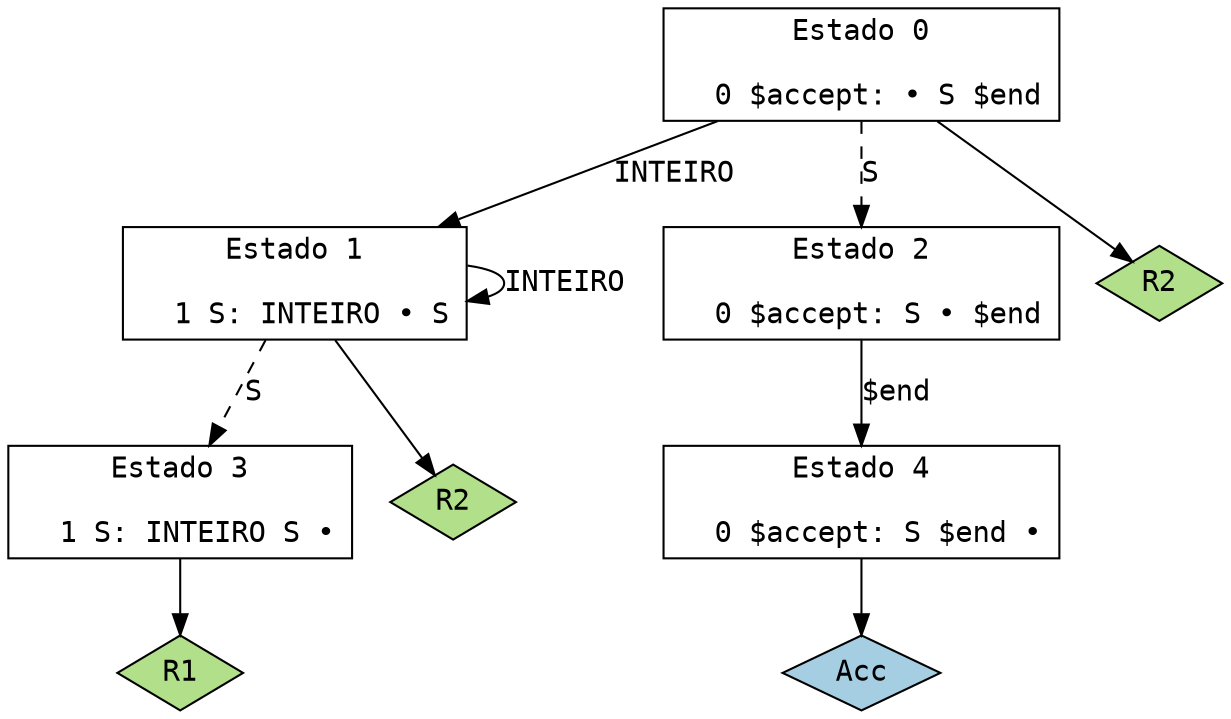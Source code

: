 // Gerado por GNU Bison 3.8.2.
// Relate erros para <bug-bison@gnu.org>.
// Site: <https://www.gnu.org/software/bison/>.

digraph "g3.y"
{
  node [fontname = courier, shape = box, colorscheme = paired6]
  edge [fontname = courier]

  0 [label="Estado 0\n\l  0 $accept: • S $end\l"]
  0 -> 1 [style=solid label="INTEIRO"]
  0 -> 2 [style=dashed label="S"]
  0 -> "0R2" [style=solid]
 "0R2" [label="R2", fillcolor=3, shape=diamond, style=filled]
  1 [label="Estado 1\n\l  1 S: INTEIRO • S\l"]
  1 -> 1 [style=solid label="INTEIRO"]
  1 -> 3 [style=dashed label="S"]
  1 -> "1R2" [style=solid]
 "1R2" [label="R2", fillcolor=3, shape=diamond, style=filled]
  2 [label="Estado 2\n\l  0 $accept: S • $end\l"]
  2 -> 4 [style=solid label="$end"]
  3 [label="Estado 3\n\l  1 S: INTEIRO S •\l"]
  3 -> "3R1" [style=solid]
 "3R1" [label="R1", fillcolor=3, shape=diamond, style=filled]
  4 [label="Estado 4\n\l  0 $accept: S $end •\l"]
  4 -> "4R0" [style=solid]
 "4R0" [label="Acc", fillcolor=1, shape=diamond, style=filled]
}
